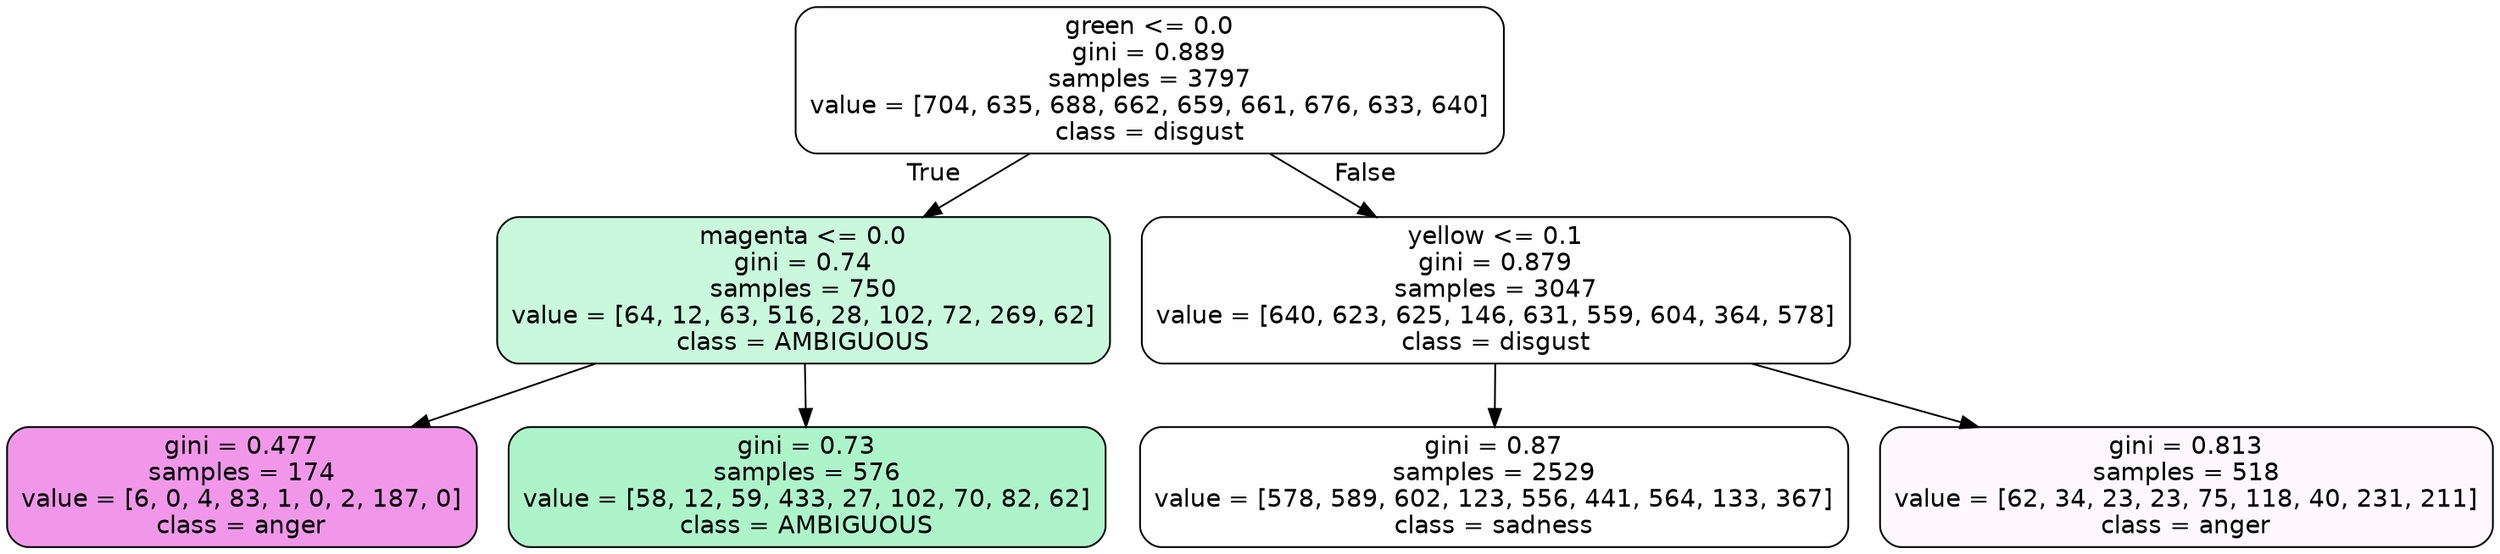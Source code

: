 digraph Tree {
node [shape=box, style="filled, rounded", color="black", fontname=helvetica] ;
edge [fontname=helvetica] ;
0 [label="green <= 0.0\ngini = 0.889\nsamples = 3797\nvalue = [704, 635, 688, 662, 659, 661, 676, 633, 640]\nclass = disgust", fillcolor="#e5813901"] ;
1 [label="magenta <= 0.0\ngini = 0.74\nsamples = 750\nvalue = [64, 12, 63, 516, 28, 102, 72, 269, 62]\nclass = AMBIGUOUS", fillcolor="#39e58145"] ;
0 -> 1 [labeldistance=2.5, labelangle=45, headlabel="True"] ;
2 [label="gini = 0.477\nsamples = 174\nvalue = [6, 0, 4, 83, 1, 0, 2, 187, 0]\nclass = anger", fillcolor="#e539d785"] ;
1 -> 2 ;
3 [label="gini = 0.73\nsamples = 576\nvalue = [58, 12, 59, 433, 27, 102, 70, 82, 62]\nclass = AMBIGUOUS", fillcolor="#39e58169"] ;
1 -> 3 ;
4 [label="yellow <= 0.1\ngini = 0.879\nsamples = 3047\nvalue = [640, 623, 625, 146, 631, 559, 604, 364, 578]\nclass = disgust", fillcolor="#e5813901"] ;
0 -> 4 [labeldistance=2.5, labelangle=-45, headlabel="False"] ;
5 [label="gini = 0.87\nsamples = 2529\nvalue = [578, 589, 602, 123, 556, 441, 564, 133, 367]\nclass = sadness", fillcolor="#64e53901"] ;
4 -> 5 ;
6 [label="gini = 0.813\nsamples = 518\nvalue = [62, 34, 23, 23, 75, 118, 40, 231, 211]\nclass = anger", fillcolor="#e539d708"] ;
4 -> 6 ;
}